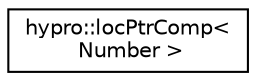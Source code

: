 digraph "Graphical Class Hierarchy"
{
  edge [fontname="Helvetica",fontsize="10",labelfontname="Helvetica",labelfontsize="10"];
  node [fontname="Helvetica",fontsize="10",shape=record];
  rankdir="LR";
  Node1 [label="hypro::locPtrComp\<\l Number \>",height=0.2,width=0.4,color="black", fillcolor="white", style="filled",URL="$structhypro_1_1locPtrComp.html"];
}
